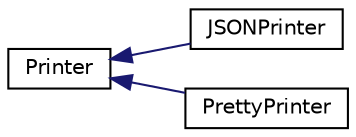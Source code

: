 digraph "Graphical Class Hierarchy"
{
 // LATEX_PDF_SIZE
  edge [fontname="Helvetica",fontsize="10",labelfontname="Helvetica",labelfontsize="10"];
  node [fontname="Helvetica",fontsize="10",shape=record];
  rankdir="LR";
  Node0 [label="Printer",height=0.2,width=0.4,color="black", fillcolor="white", style="filled",URL="$classarm__compute_1_1test_1_1framework_1_1_printer.xhtml",tooltip="Abstract printer class used by the Framework to present output."];
  Node0 -> Node1 [dir="back",color="midnightblue",fontsize="10",style="solid",fontname="Helvetica"];
  Node1 [label="JSONPrinter",height=0.2,width=0.4,color="black", fillcolor="white", style="filled",URL="$classarm__compute_1_1test_1_1framework_1_1_j_s_o_n_printer.xhtml",tooltip="Implementation of a Printer that produces JSON output."];
  Node0 -> Node2 [dir="back",color="midnightblue",fontsize="10",style="solid",fontname="Helvetica"];
  Node2 [label="PrettyPrinter",height=0.2,width=0.4,color="black", fillcolor="white", style="filled",URL="$classarm__compute_1_1test_1_1framework_1_1_pretty_printer.xhtml",tooltip="Implementation of a Printer that produces human readable output."];
}
